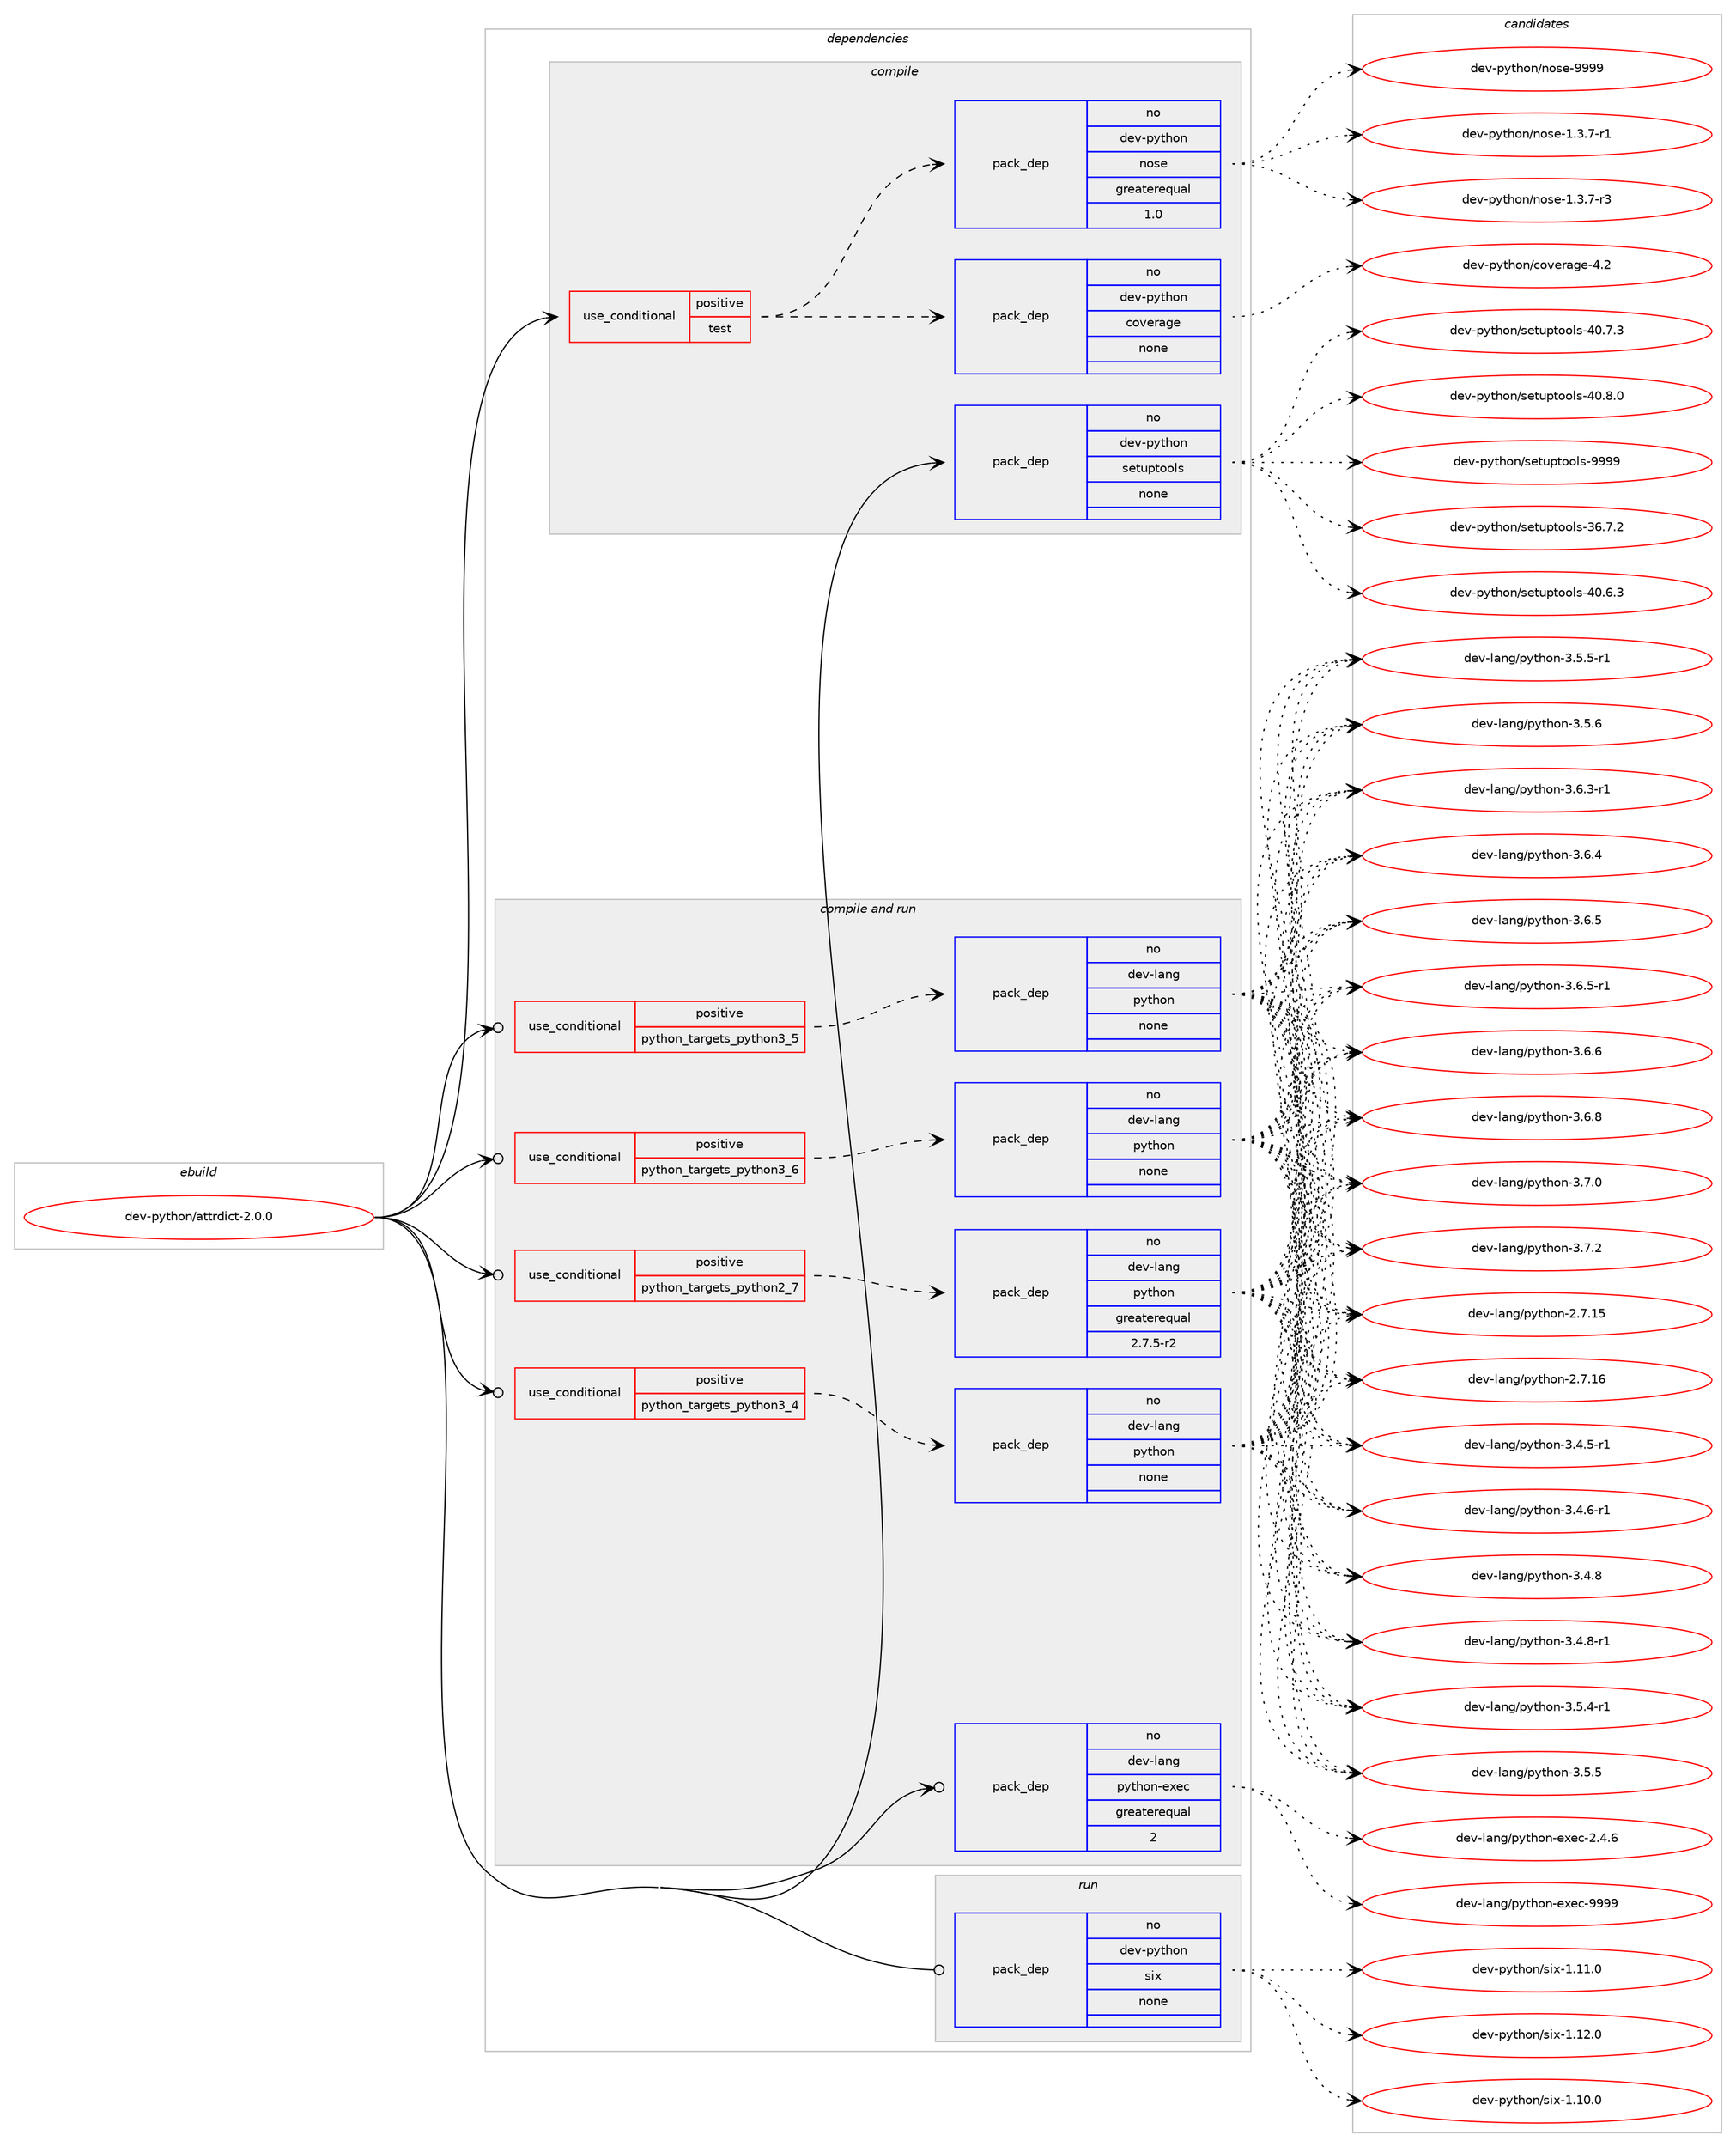 digraph prolog {

# *************
# Graph options
# *************

newrank=true;
concentrate=true;
compound=true;
graph [rankdir=LR,fontname=Helvetica,fontsize=10,ranksep=1.5];#, ranksep=2.5, nodesep=0.2];
edge  [arrowhead=vee];
node  [fontname=Helvetica,fontsize=10];

# **********
# The ebuild
# **********

subgraph cluster_leftcol {
color=gray;
rank=same;
label=<<i>ebuild</i>>;
id [label="dev-python/attrdict-2.0.0", color=red, width=4, href="../dev-python/attrdict-2.0.0.svg"];
}

# ****************
# The dependencies
# ****************

subgraph cluster_midcol {
color=gray;
label=<<i>dependencies</i>>;
subgraph cluster_compile {
fillcolor="#eeeeee";
style=filled;
label=<<i>compile</i>>;
subgraph cond371184 {
dependency1399533 [label=<<TABLE BORDER="0" CELLBORDER="1" CELLSPACING="0" CELLPADDING="4"><TR><TD ROWSPAN="3" CELLPADDING="10">use_conditional</TD></TR><TR><TD>positive</TD></TR><TR><TD>test</TD></TR></TABLE>>, shape=none, color=red];
subgraph pack1005124 {
dependency1399534 [label=<<TABLE BORDER="0" CELLBORDER="1" CELLSPACING="0" CELLPADDING="4" WIDTH="220"><TR><TD ROWSPAN="6" CELLPADDING="30">pack_dep</TD></TR><TR><TD WIDTH="110">no</TD></TR><TR><TD>dev-python</TD></TR><TR><TD>coverage</TD></TR><TR><TD>none</TD></TR><TR><TD></TD></TR></TABLE>>, shape=none, color=blue];
}
dependency1399533:e -> dependency1399534:w [weight=20,style="dashed",arrowhead="vee"];
subgraph pack1005125 {
dependency1399535 [label=<<TABLE BORDER="0" CELLBORDER="1" CELLSPACING="0" CELLPADDING="4" WIDTH="220"><TR><TD ROWSPAN="6" CELLPADDING="30">pack_dep</TD></TR><TR><TD WIDTH="110">no</TD></TR><TR><TD>dev-python</TD></TR><TR><TD>nose</TD></TR><TR><TD>greaterequal</TD></TR><TR><TD>1.0</TD></TR></TABLE>>, shape=none, color=blue];
}
dependency1399533:e -> dependency1399535:w [weight=20,style="dashed",arrowhead="vee"];
}
id:e -> dependency1399533:w [weight=20,style="solid",arrowhead="vee"];
subgraph pack1005126 {
dependency1399536 [label=<<TABLE BORDER="0" CELLBORDER="1" CELLSPACING="0" CELLPADDING="4" WIDTH="220"><TR><TD ROWSPAN="6" CELLPADDING="30">pack_dep</TD></TR><TR><TD WIDTH="110">no</TD></TR><TR><TD>dev-python</TD></TR><TR><TD>setuptools</TD></TR><TR><TD>none</TD></TR><TR><TD></TD></TR></TABLE>>, shape=none, color=blue];
}
id:e -> dependency1399536:w [weight=20,style="solid",arrowhead="vee"];
}
subgraph cluster_compileandrun {
fillcolor="#eeeeee";
style=filled;
label=<<i>compile and run</i>>;
subgraph cond371185 {
dependency1399537 [label=<<TABLE BORDER="0" CELLBORDER="1" CELLSPACING="0" CELLPADDING="4"><TR><TD ROWSPAN="3" CELLPADDING="10">use_conditional</TD></TR><TR><TD>positive</TD></TR><TR><TD>python_targets_python2_7</TD></TR></TABLE>>, shape=none, color=red];
subgraph pack1005127 {
dependency1399538 [label=<<TABLE BORDER="0" CELLBORDER="1" CELLSPACING="0" CELLPADDING="4" WIDTH="220"><TR><TD ROWSPAN="6" CELLPADDING="30">pack_dep</TD></TR><TR><TD WIDTH="110">no</TD></TR><TR><TD>dev-lang</TD></TR><TR><TD>python</TD></TR><TR><TD>greaterequal</TD></TR><TR><TD>2.7.5-r2</TD></TR></TABLE>>, shape=none, color=blue];
}
dependency1399537:e -> dependency1399538:w [weight=20,style="dashed",arrowhead="vee"];
}
id:e -> dependency1399537:w [weight=20,style="solid",arrowhead="odotvee"];
subgraph cond371186 {
dependency1399539 [label=<<TABLE BORDER="0" CELLBORDER="1" CELLSPACING="0" CELLPADDING="4"><TR><TD ROWSPAN="3" CELLPADDING="10">use_conditional</TD></TR><TR><TD>positive</TD></TR><TR><TD>python_targets_python3_4</TD></TR></TABLE>>, shape=none, color=red];
subgraph pack1005128 {
dependency1399540 [label=<<TABLE BORDER="0" CELLBORDER="1" CELLSPACING="0" CELLPADDING="4" WIDTH="220"><TR><TD ROWSPAN="6" CELLPADDING="30">pack_dep</TD></TR><TR><TD WIDTH="110">no</TD></TR><TR><TD>dev-lang</TD></TR><TR><TD>python</TD></TR><TR><TD>none</TD></TR><TR><TD></TD></TR></TABLE>>, shape=none, color=blue];
}
dependency1399539:e -> dependency1399540:w [weight=20,style="dashed",arrowhead="vee"];
}
id:e -> dependency1399539:w [weight=20,style="solid",arrowhead="odotvee"];
subgraph cond371187 {
dependency1399541 [label=<<TABLE BORDER="0" CELLBORDER="1" CELLSPACING="0" CELLPADDING="4"><TR><TD ROWSPAN="3" CELLPADDING="10">use_conditional</TD></TR><TR><TD>positive</TD></TR><TR><TD>python_targets_python3_5</TD></TR></TABLE>>, shape=none, color=red];
subgraph pack1005129 {
dependency1399542 [label=<<TABLE BORDER="0" CELLBORDER="1" CELLSPACING="0" CELLPADDING="4" WIDTH="220"><TR><TD ROWSPAN="6" CELLPADDING="30">pack_dep</TD></TR><TR><TD WIDTH="110">no</TD></TR><TR><TD>dev-lang</TD></TR><TR><TD>python</TD></TR><TR><TD>none</TD></TR><TR><TD></TD></TR></TABLE>>, shape=none, color=blue];
}
dependency1399541:e -> dependency1399542:w [weight=20,style="dashed",arrowhead="vee"];
}
id:e -> dependency1399541:w [weight=20,style="solid",arrowhead="odotvee"];
subgraph cond371188 {
dependency1399543 [label=<<TABLE BORDER="0" CELLBORDER="1" CELLSPACING="0" CELLPADDING="4"><TR><TD ROWSPAN="3" CELLPADDING="10">use_conditional</TD></TR><TR><TD>positive</TD></TR><TR><TD>python_targets_python3_6</TD></TR></TABLE>>, shape=none, color=red];
subgraph pack1005130 {
dependency1399544 [label=<<TABLE BORDER="0" CELLBORDER="1" CELLSPACING="0" CELLPADDING="4" WIDTH="220"><TR><TD ROWSPAN="6" CELLPADDING="30">pack_dep</TD></TR><TR><TD WIDTH="110">no</TD></TR><TR><TD>dev-lang</TD></TR><TR><TD>python</TD></TR><TR><TD>none</TD></TR><TR><TD></TD></TR></TABLE>>, shape=none, color=blue];
}
dependency1399543:e -> dependency1399544:w [weight=20,style="dashed",arrowhead="vee"];
}
id:e -> dependency1399543:w [weight=20,style="solid",arrowhead="odotvee"];
subgraph pack1005131 {
dependency1399545 [label=<<TABLE BORDER="0" CELLBORDER="1" CELLSPACING="0" CELLPADDING="4" WIDTH="220"><TR><TD ROWSPAN="6" CELLPADDING="30">pack_dep</TD></TR><TR><TD WIDTH="110">no</TD></TR><TR><TD>dev-lang</TD></TR><TR><TD>python-exec</TD></TR><TR><TD>greaterequal</TD></TR><TR><TD>2</TD></TR></TABLE>>, shape=none, color=blue];
}
id:e -> dependency1399545:w [weight=20,style="solid",arrowhead="odotvee"];
}
subgraph cluster_run {
fillcolor="#eeeeee";
style=filled;
label=<<i>run</i>>;
subgraph pack1005132 {
dependency1399546 [label=<<TABLE BORDER="0" CELLBORDER="1" CELLSPACING="0" CELLPADDING="4" WIDTH="220"><TR><TD ROWSPAN="6" CELLPADDING="30">pack_dep</TD></TR><TR><TD WIDTH="110">no</TD></TR><TR><TD>dev-python</TD></TR><TR><TD>six</TD></TR><TR><TD>none</TD></TR><TR><TD></TD></TR></TABLE>>, shape=none, color=blue];
}
id:e -> dependency1399546:w [weight=20,style="solid",arrowhead="odot"];
}
}

# **************
# The candidates
# **************

subgraph cluster_choices {
rank=same;
color=gray;
label=<<i>candidates</i>>;

subgraph choice1005124 {
color=black;
nodesep=1;
choice1001011184511212111610411111047991111181011149710310145524650 [label="dev-python/coverage-4.2", color=red, width=4,href="../dev-python/coverage-4.2.svg"];
dependency1399534:e -> choice1001011184511212111610411111047991111181011149710310145524650:w [style=dotted,weight="100"];
}
subgraph choice1005125 {
color=black;
nodesep=1;
choice10010111845112121116104111110471101111151014549465146554511449 [label="dev-python/nose-1.3.7-r1", color=red, width=4,href="../dev-python/nose-1.3.7-r1.svg"];
choice10010111845112121116104111110471101111151014549465146554511451 [label="dev-python/nose-1.3.7-r3", color=red, width=4,href="../dev-python/nose-1.3.7-r3.svg"];
choice10010111845112121116104111110471101111151014557575757 [label="dev-python/nose-9999", color=red, width=4,href="../dev-python/nose-9999.svg"];
dependency1399535:e -> choice10010111845112121116104111110471101111151014549465146554511449:w [style=dotted,weight="100"];
dependency1399535:e -> choice10010111845112121116104111110471101111151014549465146554511451:w [style=dotted,weight="100"];
dependency1399535:e -> choice10010111845112121116104111110471101111151014557575757:w [style=dotted,weight="100"];
}
subgraph choice1005126 {
color=black;
nodesep=1;
choice100101118451121211161041111104711510111611711211611111110811545515446554650 [label="dev-python/setuptools-36.7.2", color=red, width=4,href="../dev-python/setuptools-36.7.2.svg"];
choice100101118451121211161041111104711510111611711211611111110811545524846544651 [label="dev-python/setuptools-40.6.3", color=red, width=4,href="../dev-python/setuptools-40.6.3.svg"];
choice100101118451121211161041111104711510111611711211611111110811545524846554651 [label="dev-python/setuptools-40.7.3", color=red, width=4,href="../dev-python/setuptools-40.7.3.svg"];
choice100101118451121211161041111104711510111611711211611111110811545524846564648 [label="dev-python/setuptools-40.8.0", color=red, width=4,href="../dev-python/setuptools-40.8.0.svg"];
choice10010111845112121116104111110471151011161171121161111111081154557575757 [label="dev-python/setuptools-9999", color=red, width=4,href="../dev-python/setuptools-9999.svg"];
dependency1399536:e -> choice100101118451121211161041111104711510111611711211611111110811545515446554650:w [style=dotted,weight="100"];
dependency1399536:e -> choice100101118451121211161041111104711510111611711211611111110811545524846544651:w [style=dotted,weight="100"];
dependency1399536:e -> choice100101118451121211161041111104711510111611711211611111110811545524846554651:w [style=dotted,weight="100"];
dependency1399536:e -> choice100101118451121211161041111104711510111611711211611111110811545524846564648:w [style=dotted,weight="100"];
dependency1399536:e -> choice10010111845112121116104111110471151011161171121161111111081154557575757:w [style=dotted,weight="100"];
}
subgraph choice1005127 {
color=black;
nodesep=1;
choice10010111845108971101034711212111610411111045504655464953 [label="dev-lang/python-2.7.15", color=red, width=4,href="../dev-lang/python-2.7.15.svg"];
choice10010111845108971101034711212111610411111045504655464954 [label="dev-lang/python-2.7.16", color=red, width=4,href="../dev-lang/python-2.7.16.svg"];
choice1001011184510897110103471121211161041111104551465246534511449 [label="dev-lang/python-3.4.5-r1", color=red, width=4,href="../dev-lang/python-3.4.5-r1.svg"];
choice1001011184510897110103471121211161041111104551465246544511449 [label="dev-lang/python-3.4.6-r1", color=red, width=4,href="../dev-lang/python-3.4.6-r1.svg"];
choice100101118451089711010347112121116104111110455146524656 [label="dev-lang/python-3.4.8", color=red, width=4,href="../dev-lang/python-3.4.8.svg"];
choice1001011184510897110103471121211161041111104551465246564511449 [label="dev-lang/python-3.4.8-r1", color=red, width=4,href="../dev-lang/python-3.4.8-r1.svg"];
choice1001011184510897110103471121211161041111104551465346524511449 [label="dev-lang/python-3.5.4-r1", color=red, width=4,href="../dev-lang/python-3.5.4-r1.svg"];
choice100101118451089711010347112121116104111110455146534653 [label="dev-lang/python-3.5.5", color=red, width=4,href="../dev-lang/python-3.5.5.svg"];
choice1001011184510897110103471121211161041111104551465346534511449 [label="dev-lang/python-3.5.5-r1", color=red, width=4,href="../dev-lang/python-3.5.5-r1.svg"];
choice100101118451089711010347112121116104111110455146534654 [label="dev-lang/python-3.5.6", color=red, width=4,href="../dev-lang/python-3.5.6.svg"];
choice1001011184510897110103471121211161041111104551465446514511449 [label="dev-lang/python-3.6.3-r1", color=red, width=4,href="../dev-lang/python-3.6.3-r1.svg"];
choice100101118451089711010347112121116104111110455146544652 [label="dev-lang/python-3.6.4", color=red, width=4,href="../dev-lang/python-3.6.4.svg"];
choice100101118451089711010347112121116104111110455146544653 [label="dev-lang/python-3.6.5", color=red, width=4,href="../dev-lang/python-3.6.5.svg"];
choice1001011184510897110103471121211161041111104551465446534511449 [label="dev-lang/python-3.6.5-r1", color=red, width=4,href="../dev-lang/python-3.6.5-r1.svg"];
choice100101118451089711010347112121116104111110455146544654 [label="dev-lang/python-3.6.6", color=red, width=4,href="../dev-lang/python-3.6.6.svg"];
choice100101118451089711010347112121116104111110455146544656 [label="dev-lang/python-3.6.8", color=red, width=4,href="../dev-lang/python-3.6.8.svg"];
choice100101118451089711010347112121116104111110455146554648 [label="dev-lang/python-3.7.0", color=red, width=4,href="../dev-lang/python-3.7.0.svg"];
choice100101118451089711010347112121116104111110455146554650 [label="dev-lang/python-3.7.2", color=red, width=4,href="../dev-lang/python-3.7.2.svg"];
dependency1399538:e -> choice10010111845108971101034711212111610411111045504655464953:w [style=dotted,weight="100"];
dependency1399538:e -> choice10010111845108971101034711212111610411111045504655464954:w [style=dotted,weight="100"];
dependency1399538:e -> choice1001011184510897110103471121211161041111104551465246534511449:w [style=dotted,weight="100"];
dependency1399538:e -> choice1001011184510897110103471121211161041111104551465246544511449:w [style=dotted,weight="100"];
dependency1399538:e -> choice100101118451089711010347112121116104111110455146524656:w [style=dotted,weight="100"];
dependency1399538:e -> choice1001011184510897110103471121211161041111104551465246564511449:w [style=dotted,weight="100"];
dependency1399538:e -> choice1001011184510897110103471121211161041111104551465346524511449:w [style=dotted,weight="100"];
dependency1399538:e -> choice100101118451089711010347112121116104111110455146534653:w [style=dotted,weight="100"];
dependency1399538:e -> choice1001011184510897110103471121211161041111104551465346534511449:w [style=dotted,weight="100"];
dependency1399538:e -> choice100101118451089711010347112121116104111110455146534654:w [style=dotted,weight="100"];
dependency1399538:e -> choice1001011184510897110103471121211161041111104551465446514511449:w [style=dotted,weight="100"];
dependency1399538:e -> choice100101118451089711010347112121116104111110455146544652:w [style=dotted,weight="100"];
dependency1399538:e -> choice100101118451089711010347112121116104111110455146544653:w [style=dotted,weight="100"];
dependency1399538:e -> choice1001011184510897110103471121211161041111104551465446534511449:w [style=dotted,weight="100"];
dependency1399538:e -> choice100101118451089711010347112121116104111110455146544654:w [style=dotted,weight="100"];
dependency1399538:e -> choice100101118451089711010347112121116104111110455146544656:w [style=dotted,weight="100"];
dependency1399538:e -> choice100101118451089711010347112121116104111110455146554648:w [style=dotted,weight="100"];
dependency1399538:e -> choice100101118451089711010347112121116104111110455146554650:w [style=dotted,weight="100"];
}
subgraph choice1005128 {
color=black;
nodesep=1;
choice10010111845108971101034711212111610411111045504655464953 [label="dev-lang/python-2.7.15", color=red, width=4,href="../dev-lang/python-2.7.15.svg"];
choice10010111845108971101034711212111610411111045504655464954 [label="dev-lang/python-2.7.16", color=red, width=4,href="../dev-lang/python-2.7.16.svg"];
choice1001011184510897110103471121211161041111104551465246534511449 [label="dev-lang/python-3.4.5-r1", color=red, width=4,href="../dev-lang/python-3.4.5-r1.svg"];
choice1001011184510897110103471121211161041111104551465246544511449 [label="dev-lang/python-3.4.6-r1", color=red, width=4,href="../dev-lang/python-3.4.6-r1.svg"];
choice100101118451089711010347112121116104111110455146524656 [label="dev-lang/python-3.4.8", color=red, width=4,href="../dev-lang/python-3.4.8.svg"];
choice1001011184510897110103471121211161041111104551465246564511449 [label="dev-lang/python-3.4.8-r1", color=red, width=4,href="../dev-lang/python-3.4.8-r1.svg"];
choice1001011184510897110103471121211161041111104551465346524511449 [label="dev-lang/python-3.5.4-r1", color=red, width=4,href="../dev-lang/python-3.5.4-r1.svg"];
choice100101118451089711010347112121116104111110455146534653 [label="dev-lang/python-3.5.5", color=red, width=4,href="../dev-lang/python-3.5.5.svg"];
choice1001011184510897110103471121211161041111104551465346534511449 [label="dev-lang/python-3.5.5-r1", color=red, width=4,href="../dev-lang/python-3.5.5-r1.svg"];
choice100101118451089711010347112121116104111110455146534654 [label="dev-lang/python-3.5.6", color=red, width=4,href="../dev-lang/python-3.5.6.svg"];
choice1001011184510897110103471121211161041111104551465446514511449 [label="dev-lang/python-3.6.3-r1", color=red, width=4,href="../dev-lang/python-3.6.3-r1.svg"];
choice100101118451089711010347112121116104111110455146544652 [label="dev-lang/python-3.6.4", color=red, width=4,href="../dev-lang/python-3.6.4.svg"];
choice100101118451089711010347112121116104111110455146544653 [label="dev-lang/python-3.6.5", color=red, width=4,href="../dev-lang/python-3.6.5.svg"];
choice1001011184510897110103471121211161041111104551465446534511449 [label="dev-lang/python-3.6.5-r1", color=red, width=4,href="../dev-lang/python-3.6.5-r1.svg"];
choice100101118451089711010347112121116104111110455146544654 [label="dev-lang/python-3.6.6", color=red, width=4,href="../dev-lang/python-3.6.6.svg"];
choice100101118451089711010347112121116104111110455146544656 [label="dev-lang/python-3.6.8", color=red, width=4,href="../dev-lang/python-3.6.8.svg"];
choice100101118451089711010347112121116104111110455146554648 [label="dev-lang/python-3.7.0", color=red, width=4,href="../dev-lang/python-3.7.0.svg"];
choice100101118451089711010347112121116104111110455146554650 [label="dev-lang/python-3.7.2", color=red, width=4,href="../dev-lang/python-3.7.2.svg"];
dependency1399540:e -> choice10010111845108971101034711212111610411111045504655464953:w [style=dotted,weight="100"];
dependency1399540:e -> choice10010111845108971101034711212111610411111045504655464954:w [style=dotted,weight="100"];
dependency1399540:e -> choice1001011184510897110103471121211161041111104551465246534511449:w [style=dotted,weight="100"];
dependency1399540:e -> choice1001011184510897110103471121211161041111104551465246544511449:w [style=dotted,weight="100"];
dependency1399540:e -> choice100101118451089711010347112121116104111110455146524656:w [style=dotted,weight="100"];
dependency1399540:e -> choice1001011184510897110103471121211161041111104551465246564511449:w [style=dotted,weight="100"];
dependency1399540:e -> choice1001011184510897110103471121211161041111104551465346524511449:w [style=dotted,weight="100"];
dependency1399540:e -> choice100101118451089711010347112121116104111110455146534653:w [style=dotted,weight="100"];
dependency1399540:e -> choice1001011184510897110103471121211161041111104551465346534511449:w [style=dotted,weight="100"];
dependency1399540:e -> choice100101118451089711010347112121116104111110455146534654:w [style=dotted,weight="100"];
dependency1399540:e -> choice1001011184510897110103471121211161041111104551465446514511449:w [style=dotted,weight="100"];
dependency1399540:e -> choice100101118451089711010347112121116104111110455146544652:w [style=dotted,weight="100"];
dependency1399540:e -> choice100101118451089711010347112121116104111110455146544653:w [style=dotted,weight="100"];
dependency1399540:e -> choice1001011184510897110103471121211161041111104551465446534511449:w [style=dotted,weight="100"];
dependency1399540:e -> choice100101118451089711010347112121116104111110455146544654:w [style=dotted,weight="100"];
dependency1399540:e -> choice100101118451089711010347112121116104111110455146544656:w [style=dotted,weight="100"];
dependency1399540:e -> choice100101118451089711010347112121116104111110455146554648:w [style=dotted,weight="100"];
dependency1399540:e -> choice100101118451089711010347112121116104111110455146554650:w [style=dotted,weight="100"];
}
subgraph choice1005129 {
color=black;
nodesep=1;
choice10010111845108971101034711212111610411111045504655464953 [label="dev-lang/python-2.7.15", color=red, width=4,href="../dev-lang/python-2.7.15.svg"];
choice10010111845108971101034711212111610411111045504655464954 [label="dev-lang/python-2.7.16", color=red, width=4,href="../dev-lang/python-2.7.16.svg"];
choice1001011184510897110103471121211161041111104551465246534511449 [label="dev-lang/python-3.4.5-r1", color=red, width=4,href="../dev-lang/python-3.4.5-r1.svg"];
choice1001011184510897110103471121211161041111104551465246544511449 [label="dev-lang/python-3.4.6-r1", color=red, width=4,href="../dev-lang/python-3.4.6-r1.svg"];
choice100101118451089711010347112121116104111110455146524656 [label="dev-lang/python-3.4.8", color=red, width=4,href="../dev-lang/python-3.4.8.svg"];
choice1001011184510897110103471121211161041111104551465246564511449 [label="dev-lang/python-3.4.8-r1", color=red, width=4,href="../dev-lang/python-3.4.8-r1.svg"];
choice1001011184510897110103471121211161041111104551465346524511449 [label="dev-lang/python-3.5.4-r1", color=red, width=4,href="../dev-lang/python-3.5.4-r1.svg"];
choice100101118451089711010347112121116104111110455146534653 [label="dev-lang/python-3.5.5", color=red, width=4,href="../dev-lang/python-3.5.5.svg"];
choice1001011184510897110103471121211161041111104551465346534511449 [label="dev-lang/python-3.5.5-r1", color=red, width=4,href="../dev-lang/python-3.5.5-r1.svg"];
choice100101118451089711010347112121116104111110455146534654 [label="dev-lang/python-3.5.6", color=red, width=4,href="../dev-lang/python-3.5.6.svg"];
choice1001011184510897110103471121211161041111104551465446514511449 [label="dev-lang/python-3.6.3-r1", color=red, width=4,href="../dev-lang/python-3.6.3-r1.svg"];
choice100101118451089711010347112121116104111110455146544652 [label="dev-lang/python-3.6.4", color=red, width=4,href="../dev-lang/python-3.6.4.svg"];
choice100101118451089711010347112121116104111110455146544653 [label="dev-lang/python-3.6.5", color=red, width=4,href="../dev-lang/python-3.6.5.svg"];
choice1001011184510897110103471121211161041111104551465446534511449 [label="dev-lang/python-3.6.5-r1", color=red, width=4,href="../dev-lang/python-3.6.5-r1.svg"];
choice100101118451089711010347112121116104111110455146544654 [label="dev-lang/python-3.6.6", color=red, width=4,href="../dev-lang/python-3.6.6.svg"];
choice100101118451089711010347112121116104111110455146544656 [label="dev-lang/python-3.6.8", color=red, width=4,href="../dev-lang/python-3.6.8.svg"];
choice100101118451089711010347112121116104111110455146554648 [label="dev-lang/python-3.7.0", color=red, width=4,href="../dev-lang/python-3.7.0.svg"];
choice100101118451089711010347112121116104111110455146554650 [label="dev-lang/python-3.7.2", color=red, width=4,href="../dev-lang/python-3.7.2.svg"];
dependency1399542:e -> choice10010111845108971101034711212111610411111045504655464953:w [style=dotted,weight="100"];
dependency1399542:e -> choice10010111845108971101034711212111610411111045504655464954:w [style=dotted,weight="100"];
dependency1399542:e -> choice1001011184510897110103471121211161041111104551465246534511449:w [style=dotted,weight="100"];
dependency1399542:e -> choice1001011184510897110103471121211161041111104551465246544511449:w [style=dotted,weight="100"];
dependency1399542:e -> choice100101118451089711010347112121116104111110455146524656:w [style=dotted,weight="100"];
dependency1399542:e -> choice1001011184510897110103471121211161041111104551465246564511449:w [style=dotted,weight="100"];
dependency1399542:e -> choice1001011184510897110103471121211161041111104551465346524511449:w [style=dotted,weight="100"];
dependency1399542:e -> choice100101118451089711010347112121116104111110455146534653:w [style=dotted,weight="100"];
dependency1399542:e -> choice1001011184510897110103471121211161041111104551465346534511449:w [style=dotted,weight="100"];
dependency1399542:e -> choice100101118451089711010347112121116104111110455146534654:w [style=dotted,weight="100"];
dependency1399542:e -> choice1001011184510897110103471121211161041111104551465446514511449:w [style=dotted,weight="100"];
dependency1399542:e -> choice100101118451089711010347112121116104111110455146544652:w [style=dotted,weight="100"];
dependency1399542:e -> choice100101118451089711010347112121116104111110455146544653:w [style=dotted,weight="100"];
dependency1399542:e -> choice1001011184510897110103471121211161041111104551465446534511449:w [style=dotted,weight="100"];
dependency1399542:e -> choice100101118451089711010347112121116104111110455146544654:w [style=dotted,weight="100"];
dependency1399542:e -> choice100101118451089711010347112121116104111110455146544656:w [style=dotted,weight="100"];
dependency1399542:e -> choice100101118451089711010347112121116104111110455146554648:w [style=dotted,weight="100"];
dependency1399542:e -> choice100101118451089711010347112121116104111110455146554650:w [style=dotted,weight="100"];
}
subgraph choice1005130 {
color=black;
nodesep=1;
choice10010111845108971101034711212111610411111045504655464953 [label="dev-lang/python-2.7.15", color=red, width=4,href="../dev-lang/python-2.7.15.svg"];
choice10010111845108971101034711212111610411111045504655464954 [label="dev-lang/python-2.7.16", color=red, width=4,href="../dev-lang/python-2.7.16.svg"];
choice1001011184510897110103471121211161041111104551465246534511449 [label="dev-lang/python-3.4.5-r1", color=red, width=4,href="../dev-lang/python-3.4.5-r1.svg"];
choice1001011184510897110103471121211161041111104551465246544511449 [label="dev-lang/python-3.4.6-r1", color=red, width=4,href="../dev-lang/python-3.4.6-r1.svg"];
choice100101118451089711010347112121116104111110455146524656 [label="dev-lang/python-3.4.8", color=red, width=4,href="../dev-lang/python-3.4.8.svg"];
choice1001011184510897110103471121211161041111104551465246564511449 [label="dev-lang/python-3.4.8-r1", color=red, width=4,href="../dev-lang/python-3.4.8-r1.svg"];
choice1001011184510897110103471121211161041111104551465346524511449 [label="dev-lang/python-3.5.4-r1", color=red, width=4,href="../dev-lang/python-3.5.4-r1.svg"];
choice100101118451089711010347112121116104111110455146534653 [label="dev-lang/python-3.5.5", color=red, width=4,href="../dev-lang/python-3.5.5.svg"];
choice1001011184510897110103471121211161041111104551465346534511449 [label="dev-lang/python-3.5.5-r1", color=red, width=4,href="../dev-lang/python-3.5.5-r1.svg"];
choice100101118451089711010347112121116104111110455146534654 [label="dev-lang/python-3.5.6", color=red, width=4,href="../dev-lang/python-3.5.6.svg"];
choice1001011184510897110103471121211161041111104551465446514511449 [label="dev-lang/python-3.6.3-r1", color=red, width=4,href="../dev-lang/python-3.6.3-r1.svg"];
choice100101118451089711010347112121116104111110455146544652 [label="dev-lang/python-3.6.4", color=red, width=4,href="../dev-lang/python-3.6.4.svg"];
choice100101118451089711010347112121116104111110455146544653 [label="dev-lang/python-3.6.5", color=red, width=4,href="../dev-lang/python-3.6.5.svg"];
choice1001011184510897110103471121211161041111104551465446534511449 [label="dev-lang/python-3.6.5-r1", color=red, width=4,href="../dev-lang/python-3.6.5-r1.svg"];
choice100101118451089711010347112121116104111110455146544654 [label="dev-lang/python-3.6.6", color=red, width=4,href="../dev-lang/python-3.6.6.svg"];
choice100101118451089711010347112121116104111110455146544656 [label="dev-lang/python-3.6.8", color=red, width=4,href="../dev-lang/python-3.6.8.svg"];
choice100101118451089711010347112121116104111110455146554648 [label="dev-lang/python-3.7.0", color=red, width=4,href="../dev-lang/python-3.7.0.svg"];
choice100101118451089711010347112121116104111110455146554650 [label="dev-lang/python-3.7.2", color=red, width=4,href="../dev-lang/python-3.7.2.svg"];
dependency1399544:e -> choice10010111845108971101034711212111610411111045504655464953:w [style=dotted,weight="100"];
dependency1399544:e -> choice10010111845108971101034711212111610411111045504655464954:w [style=dotted,weight="100"];
dependency1399544:e -> choice1001011184510897110103471121211161041111104551465246534511449:w [style=dotted,weight="100"];
dependency1399544:e -> choice1001011184510897110103471121211161041111104551465246544511449:w [style=dotted,weight="100"];
dependency1399544:e -> choice100101118451089711010347112121116104111110455146524656:w [style=dotted,weight="100"];
dependency1399544:e -> choice1001011184510897110103471121211161041111104551465246564511449:w [style=dotted,weight="100"];
dependency1399544:e -> choice1001011184510897110103471121211161041111104551465346524511449:w [style=dotted,weight="100"];
dependency1399544:e -> choice100101118451089711010347112121116104111110455146534653:w [style=dotted,weight="100"];
dependency1399544:e -> choice1001011184510897110103471121211161041111104551465346534511449:w [style=dotted,weight="100"];
dependency1399544:e -> choice100101118451089711010347112121116104111110455146534654:w [style=dotted,weight="100"];
dependency1399544:e -> choice1001011184510897110103471121211161041111104551465446514511449:w [style=dotted,weight="100"];
dependency1399544:e -> choice100101118451089711010347112121116104111110455146544652:w [style=dotted,weight="100"];
dependency1399544:e -> choice100101118451089711010347112121116104111110455146544653:w [style=dotted,weight="100"];
dependency1399544:e -> choice1001011184510897110103471121211161041111104551465446534511449:w [style=dotted,weight="100"];
dependency1399544:e -> choice100101118451089711010347112121116104111110455146544654:w [style=dotted,weight="100"];
dependency1399544:e -> choice100101118451089711010347112121116104111110455146544656:w [style=dotted,weight="100"];
dependency1399544:e -> choice100101118451089711010347112121116104111110455146554648:w [style=dotted,weight="100"];
dependency1399544:e -> choice100101118451089711010347112121116104111110455146554650:w [style=dotted,weight="100"];
}
subgraph choice1005131 {
color=black;
nodesep=1;
choice1001011184510897110103471121211161041111104510112010199455046524654 [label="dev-lang/python-exec-2.4.6", color=red, width=4,href="../dev-lang/python-exec-2.4.6.svg"];
choice10010111845108971101034711212111610411111045101120101994557575757 [label="dev-lang/python-exec-9999", color=red, width=4,href="../dev-lang/python-exec-9999.svg"];
dependency1399545:e -> choice1001011184510897110103471121211161041111104510112010199455046524654:w [style=dotted,weight="100"];
dependency1399545:e -> choice10010111845108971101034711212111610411111045101120101994557575757:w [style=dotted,weight="100"];
}
subgraph choice1005132 {
color=black;
nodesep=1;
choice100101118451121211161041111104711510512045494649484648 [label="dev-python/six-1.10.0", color=red, width=4,href="../dev-python/six-1.10.0.svg"];
choice100101118451121211161041111104711510512045494649494648 [label="dev-python/six-1.11.0", color=red, width=4,href="../dev-python/six-1.11.0.svg"];
choice100101118451121211161041111104711510512045494649504648 [label="dev-python/six-1.12.0", color=red, width=4,href="../dev-python/six-1.12.0.svg"];
dependency1399546:e -> choice100101118451121211161041111104711510512045494649484648:w [style=dotted,weight="100"];
dependency1399546:e -> choice100101118451121211161041111104711510512045494649494648:w [style=dotted,weight="100"];
dependency1399546:e -> choice100101118451121211161041111104711510512045494649504648:w [style=dotted,weight="100"];
}
}

}
